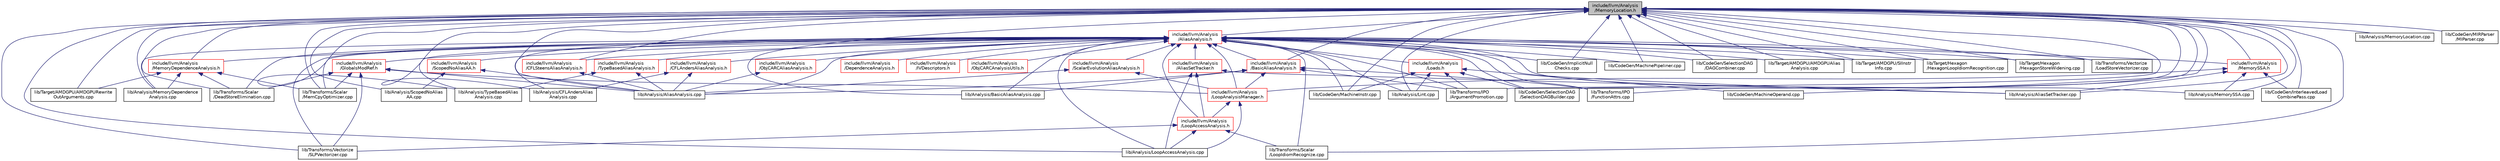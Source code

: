 digraph "include/llvm/Analysis/MemoryLocation.h"
{
 // LATEX_PDF_SIZE
  bgcolor="transparent";
  edge [fontname="Helvetica",fontsize="10",labelfontname="Helvetica",labelfontsize="10"];
  node [fontname="Helvetica",fontsize="10",shape="box"];
  Node1 [label="include/llvm/Analysis\l/MemoryLocation.h",height=0.2,width=0.4,color="black", fillcolor="grey75", style="filled", fontcolor="black",tooltip="This file provides utility analysis objects describing memory locations."];
  Node1 -> Node2 [dir="back",color="midnightblue",fontsize="10",style="solid",fontname="Helvetica"];
  Node2 [label="include/llvm/Analysis\l/AliasAnalysis.h",height=0.2,width=0.4,color="red",URL="$AliasAnalysis_8h.html",tooltip=" "];
  Node2 -> Node3 [dir="back",color="midnightblue",fontsize="10",style="solid",fontname="Helvetica"];
  Node3 [label="include/llvm/Analysis\l/AliasSetTracker.h",height=0.2,width=0.4,color="red",URL="$AliasSetTracker_8h.html",tooltip=" "];
  Node3 -> Node4 [dir="back",color="midnightblue",fontsize="10",style="solid",fontname="Helvetica"];
  Node4 [label="include/llvm/Analysis\l/LoopAccessAnalysis.h",height=0.2,width=0.4,color="red",URL="$LoopAccessAnalysis_8h.html",tooltip=" "];
  Node4 -> Node52 [dir="back",color="midnightblue",fontsize="10",style="solid",fontname="Helvetica"];
  Node52 [label="lib/Analysis/LoopAccessAnalysis.cpp",height=0.2,width=0.4,color="black",URL="$LoopAccessAnalysis_8cpp.html",tooltip=" "];
  Node4 -> Node91 [dir="back",color="midnightblue",fontsize="10",style="solid",fontname="Helvetica"];
  Node91 [label="lib/Transforms/Scalar\l/LoopIdiomRecognize.cpp",height=0.2,width=0.4,color="black",URL="$LoopIdiomRecognize_8cpp.html",tooltip=" "];
  Node4 -> Node67 [dir="back",color="midnightblue",fontsize="10",style="solid",fontname="Helvetica"];
  Node67 [label="lib/Transforms/Vectorize\l/SLPVectorizer.cpp",height=0.2,width=0.4,color="black",URL="$SLPVectorizer_8cpp.html",tooltip=" "];
  Node3 -> Node93 [dir="back",color="midnightblue",fontsize="10",style="solid",fontname="Helvetica"];
  Node93 [label="lib/Analysis/AliasSetTracker.cpp",height=0.2,width=0.4,color="black",URL="$AliasSetTracker_8cpp.html",tooltip=" "];
  Node3 -> Node52 [dir="back",color="midnightblue",fontsize="10",style="solid",fontname="Helvetica"];
  Node2 -> Node97 [dir="back",color="midnightblue",fontsize="10",style="solid",fontname="Helvetica"];
  Node97 [label="include/llvm/Analysis\l/BasicAliasAnalysis.h",height=0.2,width=0.4,color="red",URL="$BasicAliasAnalysis_8h.html",tooltip="This is the interface for LLVM's primary stateless and local alias analysis."];
  Node97 -> Node98 [dir="back",color="midnightblue",fontsize="10",style="solid",fontname="Helvetica"];
  Node98 [label="include/llvm/Analysis\l/LoopAnalysisManager.h",height=0.2,width=0.4,color="red",URL="$LoopAnalysisManager_8h.html",tooltip="This header provides classes for managing per-loop analyses."];
  Node98 -> Node4 [dir="back",color="midnightblue",fontsize="10",style="solid",fontname="Helvetica"];
  Node98 -> Node52 [dir="back",color="midnightblue",fontsize="10",style="solid",fontname="Helvetica"];
  Node97 -> Node142 [dir="back",color="midnightblue",fontsize="10",style="solid",fontname="Helvetica"];
  Node142 [label="lib/Analysis/AliasAnalysis.cpp",height=0.2,width=0.4,color="black",URL="$AliasAnalysis_8cpp.html",tooltip=" "];
  Node97 -> Node143 [dir="back",color="midnightblue",fontsize="10",style="solid",fontname="Helvetica"];
  Node143 [label="lib/Analysis/BasicAliasAnalysis.cpp",height=0.2,width=0.4,color="black",URL="$BasicAliasAnalysis_8cpp.html",tooltip=" "];
  Node97 -> Node149 [dir="back",color="midnightblue",fontsize="10",style="solid",fontname="Helvetica"];
  Node149 [label="lib/Transforms/IPO\l/ArgumentPromotion.cpp",height=0.2,width=0.4,color="black",URL="$ArgumentPromotion_8cpp.html",tooltip=" "];
  Node97 -> Node150 [dir="back",color="midnightblue",fontsize="10",style="solid",fontname="Helvetica"];
  Node150 [label="lib/Transforms/IPO\l/FunctionAttrs.cpp",height=0.2,width=0.4,color="black",URL="$FunctionAttrs_8cpp.html",tooltip="This file implements interprocedural passes which walk the call-graph deducing and/or propagating fun..."];
  Node2 -> Node159 [dir="back",color="midnightblue",fontsize="10",style="solid",fontname="Helvetica"];
  Node159 [label="include/llvm/Analysis\l/CFLAndersAliasAnalysis.h",height=0.2,width=0.4,color="red",URL="$CFLAndersAliasAnalysis_8h.html",tooltip="This is the interface for LLVM's inclusion-based alias analysis implemented with CFL graph reachabili..."];
  Node159 -> Node142 [dir="back",color="midnightblue",fontsize="10",style="solid",fontname="Helvetica"];
  Node159 -> Node160 [dir="back",color="midnightblue",fontsize="10",style="solid",fontname="Helvetica"];
  Node160 [label="lib/Analysis/CFLAndersAlias\lAnalysis.cpp",height=0.2,width=0.4,color="black",URL="$CFLAndersAliasAnalysis_8cpp.html",tooltip=" "];
  Node2 -> Node161 [dir="back",color="midnightblue",fontsize="10",style="solid",fontname="Helvetica"];
  Node161 [label="include/llvm/Analysis\l/CFLSteensAliasAnalysis.h",height=0.2,width=0.4,color="red",URL="$CFLSteensAliasAnalysis_8h.html",tooltip="This is the interface for LLVM's unification-based alias analysis implemented with CFL graph reachabi..."];
  Node161 -> Node142 [dir="back",color="midnightblue",fontsize="10",style="solid",fontname="Helvetica"];
  Node2 -> Node163 [dir="back",color="midnightblue",fontsize="10",style="solid",fontname="Helvetica"];
  Node163 [label="include/llvm/Analysis\l/DependenceAnalysis.h",height=0.2,width=0.4,color="red",URL="$DependenceAnalysis_8h.html",tooltip=" "];
  Node2 -> Node167 [dir="back",color="midnightblue",fontsize="10",style="solid",fontname="Helvetica"];
  Node167 [label="include/llvm/Analysis\l/GlobalsModRef.h",height=0.2,width=0.4,color="red",URL="$GlobalsModRef_8h.html",tooltip="This is the interface for a simple mod/ref and alias analysis over globals."];
  Node167 -> Node98 [dir="back",color="midnightblue",fontsize="10",style="solid",fontname="Helvetica"];
  Node167 -> Node142 [dir="back",color="midnightblue",fontsize="10",style="solid",fontname="Helvetica"];
  Node167 -> Node176 [dir="back",color="midnightblue",fontsize="10",style="solid",fontname="Helvetica"];
  Node176 [label="lib/Transforms/Scalar\l/DeadStoreElimination.cpp",height=0.2,width=0.4,color="black",URL="$DeadStoreElimination_8cpp.html",tooltip=" "];
  Node167 -> Node184 [dir="back",color="midnightblue",fontsize="10",style="solid",fontname="Helvetica"];
  Node184 [label="lib/Transforms/Scalar\l/MemCpyOptimizer.cpp",height=0.2,width=0.4,color="black",URL="$MemCpyOptimizer_8cpp.html",tooltip=" "];
  Node167 -> Node67 [dir="back",color="midnightblue",fontsize="10",style="solid",fontname="Helvetica"];
  Node2 -> Node196 [dir="back",color="midnightblue",fontsize="10",style="solid",fontname="Helvetica"];
  Node196 [label="include/llvm/Analysis\l/IVDescriptors.h",height=0.2,width=0.4,color="red",URL="$IVDescriptors_8h.html",tooltip=" "];
  Node2 -> Node206 [dir="back",color="midnightblue",fontsize="10",style="solid",fontname="Helvetica"];
  Node206 [label="include/llvm/Analysis\l/Loads.h",height=0.2,width=0.4,color="red",URL="$Loads_8h.html",tooltip=" "];
  Node206 -> Node207 [dir="back",color="midnightblue",fontsize="10",style="solid",fontname="Helvetica"];
  Node207 [label="lib/Analysis/Lint.cpp",height=0.2,width=0.4,color="black",URL="$Lint_8cpp.html",tooltip=" "];
  Node206 -> Node211 [dir="back",color="midnightblue",fontsize="10",style="solid",fontname="Helvetica"];
  Node211 [label="lib/CodeGen/MachineInstr.cpp",height=0.2,width=0.4,color="black",URL="$MachineInstr_8cpp.html",tooltip=" "];
  Node206 -> Node212 [dir="back",color="midnightblue",fontsize="10",style="solid",fontname="Helvetica"];
  Node212 [label="lib/CodeGen/MachineOperand.cpp",height=0.2,width=0.4,color="black",URL="$MachineOperand_8cpp.html",tooltip=" "];
  Node206 -> Node55 [dir="back",color="midnightblue",fontsize="10",style="solid",fontname="Helvetica"];
  Node55 [label="lib/CodeGen/SelectionDAG\l/SelectionDAGBuilder.cpp",height=0.2,width=0.4,color="black",URL="$SelectionDAGBuilder_8cpp.html",tooltip=" "];
  Node206 -> Node149 [dir="back",color="midnightblue",fontsize="10",style="solid",fontname="Helvetica"];
  Node2 -> Node4 [dir="back",color="midnightblue",fontsize="10",style="solid",fontname="Helvetica"];
  Node2 -> Node98 [dir="back",color="midnightblue",fontsize="10",style="solid",fontname="Helvetica"];
  Node2 -> Node218 [dir="back",color="midnightblue",fontsize="10",style="solid",fontname="Helvetica"];
  Node218 [label="include/llvm/Analysis\l/MemoryDependenceAnalysis.h",height=0.2,width=0.4,color="red",URL="$MemoryDependenceAnalysis_8h.html",tooltip=" "];
  Node218 -> Node221 [dir="back",color="midnightblue",fontsize="10",style="solid",fontname="Helvetica"];
  Node221 [label="lib/Analysis/MemoryDependence\lAnalysis.cpp",height=0.2,width=0.4,color="black",URL="$MemoryDependenceAnalysis_8cpp.html",tooltip=" "];
  Node218 -> Node223 [dir="back",color="midnightblue",fontsize="10",style="solid",fontname="Helvetica"];
  Node223 [label="lib/Target/AMDGPU/AMDGPURewrite\lOutArguments.cpp",height=0.2,width=0.4,color="black",URL="$AMDGPURewriteOutArguments_8cpp.html",tooltip=" "];
  Node218 -> Node176 [dir="back",color="midnightblue",fontsize="10",style="solid",fontname="Helvetica"];
  Node218 -> Node184 [dir="back",color="midnightblue",fontsize="10",style="solid",fontname="Helvetica"];
  Node2 -> Node226 [dir="back",color="midnightblue",fontsize="10",style="solid",fontname="Helvetica"];
  Node226 [label="include/llvm/Analysis\l/MemorySSA.h",height=0.2,width=0.4,color="red",URL="$MemorySSA_8h.html",tooltip="This file exposes an interface to building/using memory SSA to walk memory instructions using a use/d..."];
  Node226 -> Node98 [dir="back",color="midnightblue",fontsize="10",style="solid",fontname="Helvetica"];
  Node226 -> Node93 [dir="back",color="midnightblue",fontsize="10",style="solid",fontname="Helvetica"];
  Node226 -> Node233 [dir="back",color="midnightblue",fontsize="10",style="solid",fontname="Helvetica"];
  Node233 [label="lib/Analysis/MemorySSA.cpp",height=0.2,width=0.4,color="black",URL="$MemorySSA_8cpp.html",tooltip=" "];
  Node226 -> Node229 [dir="back",color="midnightblue",fontsize="10",style="solid",fontname="Helvetica"];
  Node229 [label="lib/CodeGen/InterleavedLoad\lCombinePass.cpp",height=0.2,width=0.4,color="black",URL="$InterleavedLoadCombinePass_8cpp.html",tooltip=" "];
  Node2 -> Node234 [dir="back",color="midnightblue",fontsize="10",style="solid",fontname="Helvetica"];
  Node234 [label="include/llvm/Analysis\l/ObjCARCAliasAnalysis.h",height=0.2,width=0.4,color="red",URL="$ObjCARCAliasAnalysis_8h.html",tooltip="This file declares a simple ARC-aware AliasAnalysis using special knowledge of Objective C to enhance..."];
  Node234 -> Node142 [dir="back",color="midnightblue",fontsize="10",style="solid",fontname="Helvetica"];
  Node2 -> Node237 [dir="back",color="midnightblue",fontsize="10",style="solid",fontname="Helvetica"];
  Node237 [label="include/llvm/Analysis\l/ObjCARCAnalysisUtils.h",height=0.2,width=0.4,color="red",URL="$ObjCARCAnalysisUtils_8h.html",tooltip="This file defines common analysis utilities used by the ObjC ARC Optimizer."];
  Node2 -> Node248 [dir="back",color="midnightblue",fontsize="10",style="solid",fontname="Helvetica"];
  Node248 [label="include/llvm/Analysis\l/ScalarEvolutionAliasAnalysis.h",height=0.2,width=0.4,color="red",URL="$ScalarEvolutionAliasAnalysis_8h.html",tooltip="This is the interface for a SCEV-based alias analysis."];
  Node248 -> Node98 [dir="back",color="midnightblue",fontsize="10",style="solid",fontname="Helvetica"];
  Node248 -> Node142 [dir="back",color="midnightblue",fontsize="10",style="solid",fontname="Helvetica"];
  Node2 -> Node250 [dir="back",color="midnightblue",fontsize="10",style="solid",fontname="Helvetica"];
  Node250 [label="include/llvm/Analysis\l/ScopedNoAliasAA.h",height=0.2,width=0.4,color="red",URL="$ScopedNoAliasAA_8h.html",tooltip="This is the interface for a metadata-based scoped no-alias analysis."];
  Node250 -> Node142 [dir="back",color="midnightblue",fontsize="10",style="solid",fontname="Helvetica"];
  Node250 -> Node251 [dir="back",color="midnightblue",fontsize="10",style="solid",fontname="Helvetica"];
  Node251 [label="lib/Analysis/ScopedNoAlias\lAA.cpp",height=0.2,width=0.4,color="black",URL="$ScopedNoAliasAA_8cpp.html",tooltip=" "];
  Node2 -> Node252 [dir="back",color="midnightblue",fontsize="10",style="solid",fontname="Helvetica"];
  Node252 [label="include/llvm/Analysis\l/TypeBasedAliasAnalysis.h",height=0.2,width=0.4,color="red",URL="$TypeBasedAliasAnalysis_8h.html",tooltip="This is the interface for a metadata-based TBAA."];
  Node252 -> Node142 [dir="back",color="midnightblue",fontsize="10",style="solid",fontname="Helvetica"];
  Node252 -> Node253 [dir="back",color="midnightblue",fontsize="10",style="solid",fontname="Helvetica"];
  Node253 [label="lib/Analysis/TypeBasedAlias\lAnalysis.cpp",height=0.2,width=0.4,color="black",URL="$TypeBasedAliasAnalysis_8cpp.html",tooltip=" "];
  Node2 -> Node142 [dir="back",color="midnightblue",fontsize="10",style="solid",fontname="Helvetica"];
  Node2 -> Node93 [dir="back",color="midnightblue",fontsize="10",style="solid",fontname="Helvetica"];
  Node2 -> Node143 [dir="back",color="midnightblue",fontsize="10",style="solid",fontname="Helvetica"];
  Node2 -> Node160 [dir="back",color="midnightblue",fontsize="10",style="solid",fontname="Helvetica"];
  Node2 -> Node207 [dir="back",color="midnightblue",fontsize="10",style="solid",fontname="Helvetica"];
  Node2 -> Node52 [dir="back",color="midnightblue",fontsize="10",style="solid",fontname="Helvetica"];
  Node2 -> Node221 [dir="back",color="midnightblue",fontsize="10",style="solid",fontname="Helvetica"];
  Node2 -> Node233 [dir="back",color="midnightblue",fontsize="10",style="solid",fontname="Helvetica"];
  Node2 -> Node253 [dir="back",color="midnightblue",fontsize="10",style="solid",fontname="Helvetica"];
  Node2 -> Node931 [dir="back",color="midnightblue",fontsize="10",style="solid",fontname="Helvetica"];
  Node931 [label="lib/CodeGen/ImplicitNull\lChecks.cpp",height=0.2,width=0.4,color="black",URL="$ImplicitNullChecks_8cpp.html",tooltip=" "];
  Node2 -> Node211 [dir="back",color="midnightblue",fontsize="10",style="solid",fontname="Helvetica"];
  Node2 -> Node265 [dir="back",color="midnightblue",fontsize="10",style="solid",fontname="Helvetica"];
  Node265 [label="lib/CodeGen/MachinePipeliner.cpp",height=0.2,width=0.4,color="black",URL="$MachinePipeliner_8cpp.html",tooltip=" "];
  Node2 -> Node505 [dir="back",color="midnightblue",fontsize="10",style="solid",fontname="Helvetica"];
  Node505 [label="lib/CodeGen/SelectionDAG\l/DAGCombiner.cpp",height=0.2,width=0.4,color="black",URL="$DAGCombiner_8cpp.html",tooltip=" "];
  Node2 -> Node55 [dir="back",color="midnightblue",fontsize="10",style="solid",fontname="Helvetica"];
  Node2 -> Node1329 [dir="back",color="midnightblue",fontsize="10",style="solid",fontname="Helvetica"];
  Node1329 [label="lib/Target/AMDGPU/AMDGPUAlias\lAnalysis.cpp",height=0.2,width=0.4,color="black",URL="$AMDGPUAliasAnalysis_8cpp.html",tooltip="This is the AMGPU address space based alias analysis pass."];
  Node2 -> Node481 [dir="back",color="midnightblue",fontsize="10",style="solid",fontname="Helvetica"];
  Node481 [label="lib/Target/AMDGPU/SIInstr\lInfo.cpp",height=0.2,width=0.4,color="black",URL="$SIInstrInfo_8cpp.html",tooltip="SI Implementation of TargetInstrInfo."];
  Node2 -> Node1285 [dir="back",color="midnightblue",fontsize="10",style="solid",fontname="Helvetica"];
  Node1285 [label="lib/Target/Hexagon\l/HexagonLoopIdiomRecognition.cpp",height=0.2,width=0.4,color="black",URL="$HexagonLoopIdiomRecognition_8cpp.html",tooltip=" "];
  Node2 -> Node691 [dir="back",color="midnightblue",fontsize="10",style="solid",fontname="Helvetica"];
  Node691 [label="lib/Target/Hexagon\l/HexagonStoreWidening.cpp",height=0.2,width=0.4,color="black",URL="$HexagonStoreWidening_8cpp.html",tooltip=" "];
  Node2 -> Node149 [dir="back",color="midnightblue",fontsize="10",style="solid",fontname="Helvetica"];
  Node2 -> Node150 [dir="back",color="midnightblue",fontsize="10",style="solid",fontname="Helvetica"];
  Node2 -> Node176 [dir="back",color="midnightblue",fontsize="10",style="solid",fontname="Helvetica"];
  Node2 -> Node91 [dir="back",color="midnightblue",fontsize="10",style="solid",fontname="Helvetica"];
  Node2 -> Node184 [dir="back",color="midnightblue",fontsize="10",style="solid",fontname="Helvetica"];
  Node2 -> Node64 [dir="back",color="midnightblue",fontsize="10",style="solid",fontname="Helvetica"];
  Node64 [label="lib/Transforms/Vectorize\l/LoadStoreVectorizer.cpp",height=0.2,width=0.4,color="black",URL="$LoadStoreVectorizer_8cpp.html",tooltip=" "];
  Node2 -> Node67 [dir="back",color="midnightblue",fontsize="10",style="solid",fontname="Helvetica"];
  Node1 -> Node97 [dir="back",color="midnightblue",fontsize="10",style="solid",fontname="Helvetica"];
  Node1 -> Node161 [dir="back",color="midnightblue",fontsize="10",style="solid",fontname="Helvetica"];
  Node1 -> Node218 [dir="back",color="midnightblue",fontsize="10",style="solid",fontname="Helvetica"];
  Node1 -> Node226 [dir="back",color="midnightblue",fontsize="10",style="solid",fontname="Helvetica"];
  Node1 -> Node142 [dir="back",color="midnightblue",fontsize="10",style="solid",fontname="Helvetica"];
  Node1 -> Node93 [dir="back",color="midnightblue",fontsize="10",style="solid",fontname="Helvetica"];
  Node1 -> Node143 [dir="back",color="midnightblue",fontsize="10",style="solid",fontname="Helvetica"];
  Node1 -> Node160 [dir="back",color="midnightblue",fontsize="10",style="solid",fontname="Helvetica"];
  Node1 -> Node207 [dir="back",color="midnightblue",fontsize="10",style="solid",fontname="Helvetica"];
  Node1 -> Node52 [dir="back",color="midnightblue",fontsize="10",style="solid",fontname="Helvetica"];
  Node1 -> Node221 [dir="back",color="midnightblue",fontsize="10",style="solid",fontname="Helvetica"];
  Node1 -> Node1335 [dir="back",color="midnightblue",fontsize="10",style="solid",fontname="Helvetica"];
  Node1335 [label="lib/Analysis/MemoryLocation.cpp",height=0.2,width=0.4,color="black",URL="$MemoryLocation_8cpp.html",tooltip=" "];
  Node1 -> Node233 [dir="back",color="midnightblue",fontsize="10",style="solid",fontname="Helvetica"];
  Node1 -> Node251 [dir="back",color="midnightblue",fontsize="10",style="solid",fontname="Helvetica"];
  Node1 -> Node253 [dir="back",color="midnightblue",fontsize="10",style="solid",fontname="Helvetica"];
  Node1 -> Node931 [dir="back",color="midnightblue",fontsize="10",style="solid",fontname="Helvetica"];
  Node1 -> Node229 [dir="back",color="midnightblue",fontsize="10",style="solid",fontname="Helvetica"];
  Node1 -> Node932 [dir="back",color="midnightblue",fontsize="10",style="solid",fontname="Helvetica"];
  Node932 [label="lib/CodeGen/MIRParser\l/MIParser.cpp",height=0.2,width=0.4,color="black",URL="$MIParser_8cpp.html",tooltip=" "];
  Node1 -> Node211 [dir="back",color="midnightblue",fontsize="10",style="solid",fontname="Helvetica"];
  Node1 -> Node212 [dir="back",color="midnightblue",fontsize="10",style="solid",fontname="Helvetica"];
  Node1 -> Node265 [dir="back",color="midnightblue",fontsize="10",style="solid",fontname="Helvetica"];
  Node1 -> Node505 [dir="back",color="midnightblue",fontsize="10",style="solid",fontname="Helvetica"];
  Node1 -> Node55 [dir="back",color="midnightblue",fontsize="10",style="solid",fontname="Helvetica"];
  Node1 -> Node1329 [dir="back",color="midnightblue",fontsize="10",style="solid",fontname="Helvetica"];
  Node1 -> Node223 [dir="back",color="midnightblue",fontsize="10",style="solid",fontname="Helvetica"];
  Node1 -> Node481 [dir="back",color="midnightblue",fontsize="10",style="solid",fontname="Helvetica"];
  Node1 -> Node1285 [dir="back",color="midnightblue",fontsize="10",style="solid",fontname="Helvetica"];
  Node1 -> Node691 [dir="back",color="midnightblue",fontsize="10",style="solid",fontname="Helvetica"];
  Node1 -> Node149 [dir="back",color="midnightblue",fontsize="10",style="solid",fontname="Helvetica"];
  Node1 -> Node150 [dir="back",color="midnightblue",fontsize="10",style="solid",fontname="Helvetica"];
  Node1 -> Node176 [dir="back",color="midnightblue",fontsize="10",style="solid",fontname="Helvetica"];
  Node1 -> Node91 [dir="back",color="midnightblue",fontsize="10",style="solid",fontname="Helvetica"];
  Node1 -> Node184 [dir="back",color="midnightblue",fontsize="10",style="solid",fontname="Helvetica"];
  Node1 -> Node64 [dir="back",color="midnightblue",fontsize="10",style="solid",fontname="Helvetica"];
  Node1 -> Node67 [dir="back",color="midnightblue",fontsize="10",style="solid",fontname="Helvetica"];
}
